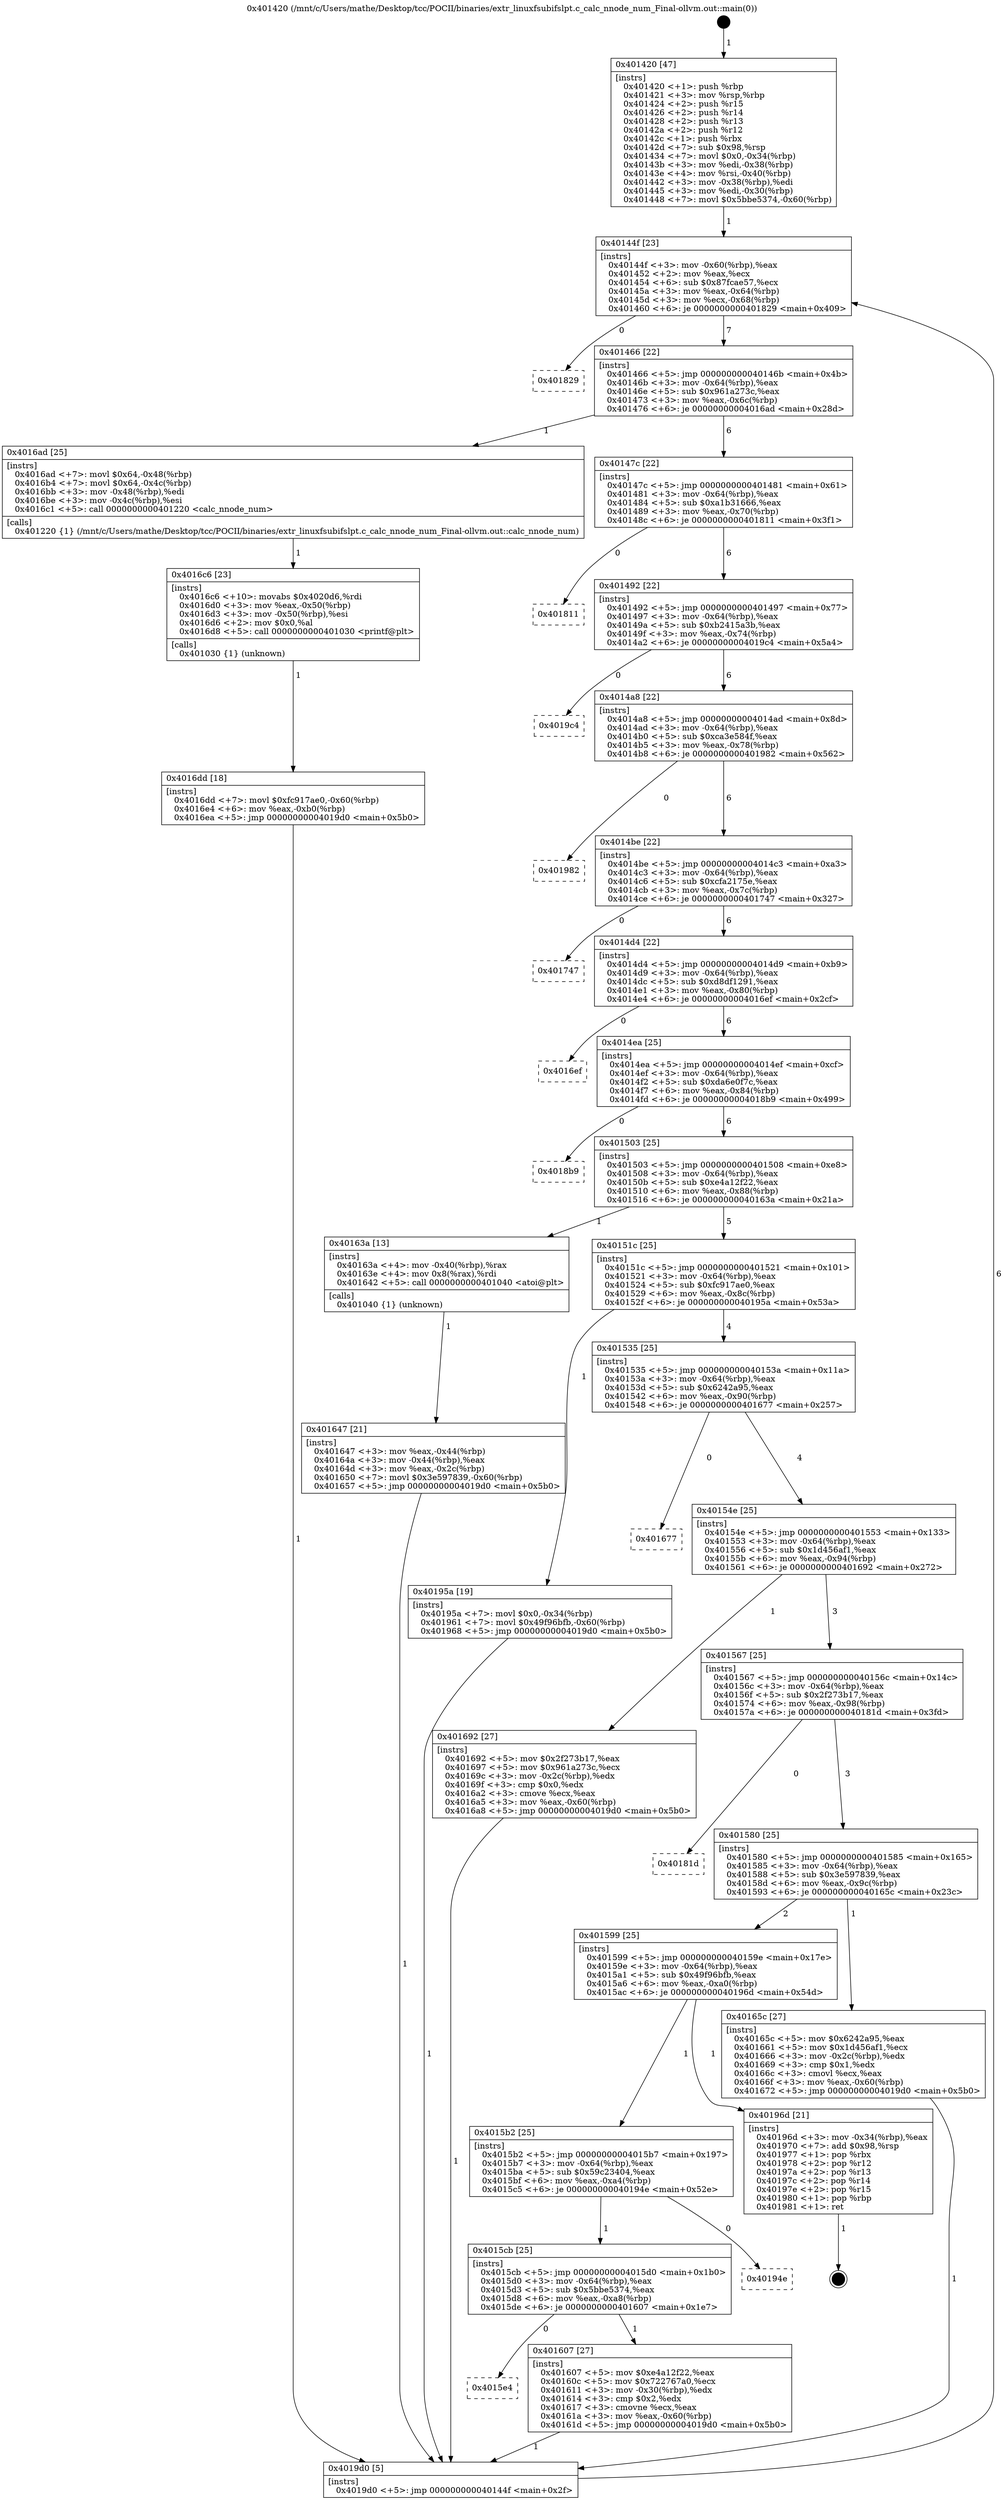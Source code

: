 digraph "0x401420" {
  label = "0x401420 (/mnt/c/Users/mathe/Desktop/tcc/POCII/binaries/extr_linuxfsubifslpt.c_calc_nnode_num_Final-ollvm.out::main(0))"
  labelloc = "t"
  node[shape=record]

  Entry [label="",width=0.3,height=0.3,shape=circle,fillcolor=black,style=filled]
  "0x40144f" [label="{
     0x40144f [23]\l
     | [instrs]\l
     &nbsp;&nbsp;0x40144f \<+3\>: mov -0x60(%rbp),%eax\l
     &nbsp;&nbsp;0x401452 \<+2\>: mov %eax,%ecx\l
     &nbsp;&nbsp;0x401454 \<+6\>: sub $0x87fcae57,%ecx\l
     &nbsp;&nbsp;0x40145a \<+3\>: mov %eax,-0x64(%rbp)\l
     &nbsp;&nbsp;0x40145d \<+3\>: mov %ecx,-0x68(%rbp)\l
     &nbsp;&nbsp;0x401460 \<+6\>: je 0000000000401829 \<main+0x409\>\l
  }"]
  "0x401829" [label="{
     0x401829\l
  }", style=dashed]
  "0x401466" [label="{
     0x401466 [22]\l
     | [instrs]\l
     &nbsp;&nbsp;0x401466 \<+5\>: jmp 000000000040146b \<main+0x4b\>\l
     &nbsp;&nbsp;0x40146b \<+3\>: mov -0x64(%rbp),%eax\l
     &nbsp;&nbsp;0x40146e \<+5\>: sub $0x961a273c,%eax\l
     &nbsp;&nbsp;0x401473 \<+3\>: mov %eax,-0x6c(%rbp)\l
     &nbsp;&nbsp;0x401476 \<+6\>: je 00000000004016ad \<main+0x28d\>\l
  }"]
  Exit [label="",width=0.3,height=0.3,shape=circle,fillcolor=black,style=filled,peripheries=2]
  "0x4016ad" [label="{
     0x4016ad [25]\l
     | [instrs]\l
     &nbsp;&nbsp;0x4016ad \<+7\>: movl $0x64,-0x48(%rbp)\l
     &nbsp;&nbsp;0x4016b4 \<+7\>: movl $0x64,-0x4c(%rbp)\l
     &nbsp;&nbsp;0x4016bb \<+3\>: mov -0x48(%rbp),%edi\l
     &nbsp;&nbsp;0x4016be \<+3\>: mov -0x4c(%rbp),%esi\l
     &nbsp;&nbsp;0x4016c1 \<+5\>: call 0000000000401220 \<calc_nnode_num\>\l
     | [calls]\l
     &nbsp;&nbsp;0x401220 \{1\} (/mnt/c/Users/mathe/Desktop/tcc/POCII/binaries/extr_linuxfsubifslpt.c_calc_nnode_num_Final-ollvm.out::calc_nnode_num)\l
  }"]
  "0x40147c" [label="{
     0x40147c [22]\l
     | [instrs]\l
     &nbsp;&nbsp;0x40147c \<+5\>: jmp 0000000000401481 \<main+0x61\>\l
     &nbsp;&nbsp;0x401481 \<+3\>: mov -0x64(%rbp),%eax\l
     &nbsp;&nbsp;0x401484 \<+5\>: sub $0xa1b31666,%eax\l
     &nbsp;&nbsp;0x401489 \<+3\>: mov %eax,-0x70(%rbp)\l
     &nbsp;&nbsp;0x40148c \<+6\>: je 0000000000401811 \<main+0x3f1\>\l
  }"]
  "0x4016dd" [label="{
     0x4016dd [18]\l
     | [instrs]\l
     &nbsp;&nbsp;0x4016dd \<+7\>: movl $0xfc917ae0,-0x60(%rbp)\l
     &nbsp;&nbsp;0x4016e4 \<+6\>: mov %eax,-0xb0(%rbp)\l
     &nbsp;&nbsp;0x4016ea \<+5\>: jmp 00000000004019d0 \<main+0x5b0\>\l
  }"]
  "0x401811" [label="{
     0x401811\l
  }", style=dashed]
  "0x401492" [label="{
     0x401492 [22]\l
     | [instrs]\l
     &nbsp;&nbsp;0x401492 \<+5\>: jmp 0000000000401497 \<main+0x77\>\l
     &nbsp;&nbsp;0x401497 \<+3\>: mov -0x64(%rbp),%eax\l
     &nbsp;&nbsp;0x40149a \<+5\>: sub $0xb2415a3b,%eax\l
     &nbsp;&nbsp;0x40149f \<+3\>: mov %eax,-0x74(%rbp)\l
     &nbsp;&nbsp;0x4014a2 \<+6\>: je 00000000004019c4 \<main+0x5a4\>\l
  }"]
  "0x4016c6" [label="{
     0x4016c6 [23]\l
     | [instrs]\l
     &nbsp;&nbsp;0x4016c6 \<+10\>: movabs $0x4020d6,%rdi\l
     &nbsp;&nbsp;0x4016d0 \<+3\>: mov %eax,-0x50(%rbp)\l
     &nbsp;&nbsp;0x4016d3 \<+3\>: mov -0x50(%rbp),%esi\l
     &nbsp;&nbsp;0x4016d6 \<+2\>: mov $0x0,%al\l
     &nbsp;&nbsp;0x4016d8 \<+5\>: call 0000000000401030 \<printf@plt\>\l
     | [calls]\l
     &nbsp;&nbsp;0x401030 \{1\} (unknown)\l
  }"]
  "0x4019c4" [label="{
     0x4019c4\l
  }", style=dashed]
  "0x4014a8" [label="{
     0x4014a8 [22]\l
     | [instrs]\l
     &nbsp;&nbsp;0x4014a8 \<+5\>: jmp 00000000004014ad \<main+0x8d\>\l
     &nbsp;&nbsp;0x4014ad \<+3\>: mov -0x64(%rbp),%eax\l
     &nbsp;&nbsp;0x4014b0 \<+5\>: sub $0xca3e584f,%eax\l
     &nbsp;&nbsp;0x4014b5 \<+3\>: mov %eax,-0x78(%rbp)\l
     &nbsp;&nbsp;0x4014b8 \<+6\>: je 0000000000401982 \<main+0x562\>\l
  }"]
  "0x401647" [label="{
     0x401647 [21]\l
     | [instrs]\l
     &nbsp;&nbsp;0x401647 \<+3\>: mov %eax,-0x44(%rbp)\l
     &nbsp;&nbsp;0x40164a \<+3\>: mov -0x44(%rbp),%eax\l
     &nbsp;&nbsp;0x40164d \<+3\>: mov %eax,-0x2c(%rbp)\l
     &nbsp;&nbsp;0x401650 \<+7\>: movl $0x3e597839,-0x60(%rbp)\l
     &nbsp;&nbsp;0x401657 \<+5\>: jmp 00000000004019d0 \<main+0x5b0\>\l
  }"]
  "0x401982" [label="{
     0x401982\l
  }", style=dashed]
  "0x4014be" [label="{
     0x4014be [22]\l
     | [instrs]\l
     &nbsp;&nbsp;0x4014be \<+5\>: jmp 00000000004014c3 \<main+0xa3\>\l
     &nbsp;&nbsp;0x4014c3 \<+3\>: mov -0x64(%rbp),%eax\l
     &nbsp;&nbsp;0x4014c6 \<+5\>: sub $0xcfa2175e,%eax\l
     &nbsp;&nbsp;0x4014cb \<+3\>: mov %eax,-0x7c(%rbp)\l
     &nbsp;&nbsp;0x4014ce \<+6\>: je 0000000000401747 \<main+0x327\>\l
  }"]
  "0x401420" [label="{
     0x401420 [47]\l
     | [instrs]\l
     &nbsp;&nbsp;0x401420 \<+1\>: push %rbp\l
     &nbsp;&nbsp;0x401421 \<+3\>: mov %rsp,%rbp\l
     &nbsp;&nbsp;0x401424 \<+2\>: push %r15\l
     &nbsp;&nbsp;0x401426 \<+2\>: push %r14\l
     &nbsp;&nbsp;0x401428 \<+2\>: push %r13\l
     &nbsp;&nbsp;0x40142a \<+2\>: push %r12\l
     &nbsp;&nbsp;0x40142c \<+1\>: push %rbx\l
     &nbsp;&nbsp;0x40142d \<+7\>: sub $0x98,%rsp\l
     &nbsp;&nbsp;0x401434 \<+7\>: movl $0x0,-0x34(%rbp)\l
     &nbsp;&nbsp;0x40143b \<+3\>: mov %edi,-0x38(%rbp)\l
     &nbsp;&nbsp;0x40143e \<+4\>: mov %rsi,-0x40(%rbp)\l
     &nbsp;&nbsp;0x401442 \<+3\>: mov -0x38(%rbp),%edi\l
     &nbsp;&nbsp;0x401445 \<+3\>: mov %edi,-0x30(%rbp)\l
     &nbsp;&nbsp;0x401448 \<+7\>: movl $0x5bbe5374,-0x60(%rbp)\l
  }"]
  "0x401747" [label="{
     0x401747\l
  }", style=dashed]
  "0x4014d4" [label="{
     0x4014d4 [22]\l
     | [instrs]\l
     &nbsp;&nbsp;0x4014d4 \<+5\>: jmp 00000000004014d9 \<main+0xb9\>\l
     &nbsp;&nbsp;0x4014d9 \<+3\>: mov -0x64(%rbp),%eax\l
     &nbsp;&nbsp;0x4014dc \<+5\>: sub $0xd8df1291,%eax\l
     &nbsp;&nbsp;0x4014e1 \<+3\>: mov %eax,-0x80(%rbp)\l
     &nbsp;&nbsp;0x4014e4 \<+6\>: je 00000000004016ef \<main+0x2cf\>\l
  }"]
  "0x4019d0" [label="{
     0x4019d0 [5]\l
     | [instrs]\l
     &nbsp;&nbsp;0x4019d0 \<+5\>: jmp 000000000040144f \<main+0x2f\>\l
  }"]
  "0x4016ef" [label="{
     0x4016ef\l
  }", style=dashed]
  "0x4014ea" [label="{
     0x4014ea [25]\l
     | [instrs]\l
     &nbsp;&nbsp;0x4014ea \<+5\>: jmp 00000000004014ef \<main+0xcf\>\l
     &nbsp;&nbsp;0x4014ef \<+3\>: mov -0x64(%rbp),%eax\l
     &nbsp;&nbsp;0x4014f2 \<+5\>: sub $0xda6e0f7c,%eax\l
     &nbsp;&nbsp;0x4014f7 \<+6\>: mov %eax,-0x84(%rbp)\l
     &nbsp;&nbsp;0x4014fd \<+6\>: je 00000000004018b9 \<main+0x499\>\l
  }"]
  "0x4015e4" [label="{
     0x4015e4\l
  }", style=dashed]
  "0x4018b9" [label="{
     0x4018b9\l
  }", style=dashed]
  "0x401503" [label="{
     0x401503 [25]\l
     | [instrs]\l
     &nbsp;&nbsp;0x401503 \<+5\>: jmp 0000000000401508 \<main+0xe8\>\l
     &nbsp;&nbsp;0x401508 \<+3\>: mov -0x64(%rbp),%eax\l
     &nbsp;&nbsp;0x40150b \<+5\>: sub $0xe4a12f22,%eax\l
     &nbsp;&nbsp;0x401510 \<+6\>: mov %eax,-0x88(%rbp)\l
     &nbsp;&nbsp;0x401516 \<+6\>: je 000000000040163a \<main+0x21a\>\l
  }"]
  "0x401607" [label="{
     0x401607 [27]\l
     | [instrs]\l
     &nbsp;&nbsp;0x401607 \<+5\>: mov $0xe4a12f22,%eax\l
     &nbsp;&nbsp;0x40160c \<+5\>: mov $0x722767a0,%ecx\l
     &nbsp;&nbsp;0x401611 \<+3\>: mov -0x30(%rbp),%edx\l
     &nbsp;&nbsp;0x401614 \<+3\>: cmp $0x2,%edx\l
     &nbsp;&nbsp;0x401617 \<+3\>: cmovne %ecx,%eax\l
     &nbsp;&nbsp;0x40161a \<+3\>: mov %eax,-0x60(%rbp)\l
     &nbsp;&nbsp;0x40161d \<+5\>: jmp 00000000004019d0 \<main+0x5b0\>\l
  }"]
  "0x40163a" [label="{
     0x40163a [13]\l
     | [instrs]\l
     &nbsp;&nbsp;0x40163a \<+4\>: mov -0x40(%rbp),%rax\l
     &nbsp;&nbsp;0x40163e \<+4\>: mov 0x8(%rax),%rdi\l
     &nbsp;&nbsp;0x401642 \<+5\>: call 0000000000401040 \<atoi@plt\>\l
     | [calls]\l
     &nbsp;&nbsp;0x401040 \{1\} (unknown)\l
  }"]
  "0x40151c" [label="{
     0x40151c [25]\l
     | [instrs]\l
     &nbsp;&nbsp;0x40151c \<+5\>: jmp 0000000000401521 \<main+0x101\>\l
     &nbsp;&nbsp;0x401521 \<+3\>: mov -0x64(%rbp),%eax\l
     &nbsp;&nbsp;0x401524 \<+5\>: sub $0xfc917ae0,%eax\l
     &nbsp;&nbsp;0x401529 \<+6\>: mov %eax,-0x8c(%rbp)\l
     &nbsp;&nbsp;0x40152f \<+6\>: je 000000000040195a \<main+0x53a\>\l
  }"]
  "0x4015cb" [label="{
     0x4015cb [25]\l
     | [instrs]\l
     &nbsp;&nbsp;0x4015cb \<+5\>: jmp 00000000004015d0 \<main+0x1b0\>\l
     &nbsp;&nbsp;0x4015d0 \<+3\>: mov -0x64(%rbp),%eax\l
     &nbsp;&nbsp;0x4015d3 \<+5\>: sub $0x5bbe5374,%eax\l
     &nbsp;&nbsp;0x4015d8 \<+6\>: mov %eax,-0xa8(%rbp)\l
     &nbsp;&nbsp;0x4015de \<+6\>: je 0000000000401607 \<main+0x1e7\>\l
  }"]
  "0x40195a" [label="{
     0x40195a [19]\l
     | [instrs]\l
     &nbsp;&nbsp;0x40195a \<+7\>: movl $0x0,-0x34(%rbp)\l
     &nbsp;&nbsp;0x401961 \<+7\>: movl $0x49f96bfb,-0x60(%rbp)\l
     &nbsp;&nbsp;0x401968 \<+5\>: jmp 00000000004019d0 \<main+0x5b0\>\l
  }"]
  "0x401535" [label="{
     0x401535 [25]\l
     | [instrs]\l
     &nbsp;&nbsp;0x401535 \<+5\>: jmp 000000000040153a \<main+0x11a\>\l
     &nbsp;&nbsp;0x40153a \<+3\>: mov -0x64(%rbp),%eax\l
     &nbsp;&nbsp;0x40153d \<+5\>: sub $0x6242a95,%eax\l
     &nbsp;&nbsp;0x401542 \<+6\>: mov %eax,-0x90(%rbp)\l
     &nbsp;&nbsp;0x401548 \<+6\>: je 0000000000401677 \<main+0x257\>\l
  }"]
  "0x40194e" [label="{
     0x40194e\l
  }", style=dashed]
  "0x401677" [label="{
     0x401677\l
  }", style=dashed]
  "0x40154e" [label="{
     0x40154e [25]\l
     | [instrs]\l
     &nbsp;&nbsp;0x40154e \<+5\>: jmp 0000000000401553 \<main+0x133\>\l
     &nbsp;&nbsp;0x401553 \<+3\>: mov -0x64(%rbp),%eax\l
     &nbsp;&nbsp;0x401556 \<+5\>: sub $0x1d456af1,%eax\l
     &nbsp;&nbsp;0x40155b \<+6\>: mov %eax,-0x94(%rbp)\l
     &nbsp;&nbsp;0x401561 \<+6\>: je 0000000000401692 \<main+0x272\>\l
  }"]
  "0x4015b2" [label="{
     0x4015b2 [25]\l
     | [instrs]\l
     &nbsp;&nbsp;0x4015b2 \<+5\>: jmp 00000000004015b7 \<main+0x197\>\l
     &nbsp;&nbsp;0x4015b7 \<+3\>: mov -0x64(%rbp),%eax\l
     &nbsp;&nbsp;0x4015ba \<+5\>: sub $0x59c23404,%eax\l
     &nbsp;&nbsp;0x4015bf \<+6\>: mov %eax,-0xa4(%rbp)\l
     &nbsp;&nbsp;0x4015c5 \<+6\>: je 000000000040194e \<main+0x52e\>\l
  }"]
  "0x401692" [label="{
     0x401692 [27]\l
     | [instrs]\l
     &nbsp;&nbsp;0x401692 \<+5\>: mov $0x2f273b17,%eax\l
     &nbsp;&nbsp;0x401697 \<+5\>: mov $0x961a273c,%ecx\l
     &nbsp;&nbsp;0x40169c \<+3\>: mov -0x2c(%rbp),%edx\l
     &nbsp;&nbsp;0x40169f \<+3\>: cmp $0x0,%edx\l
     &nbsp;&nbsp;0x4016a2 \<+3\>: cmove %ecx,%eax\l
     &nbsp;&nbsp;0x4016a5 \<+3\>: mov %eax,-0x60(%rbp)\l
     &nbsp;&nbsp;0x4016a8 \<+5\>: jmp 00000000004019d0 \<main+0x5b0\>\l
  }"]
  "0x401567" [label="{
     0x401567 [25]\l
     | [instrs]\l
     &nbsp;&nbsp;0x401567 \<+5\>: jmp 000000000040156c \<main+0x14c\>\l
     &nbsp;&nbsp;0x40156c \<+3\>: mov -0x64(%rbp),%eax\l
     &nbsp;&nbsp;0x40156f \<+5\>: sub $0x2f273b17,%eax\l
     &nbsp;&nbsp;0x401574 \<+6\>: mov %eax,-0x98(%rbp)\l
     &nbsp;&nbsp;0x40157a \<+6\>: je 000000000040181d \<main+0x3fd\>\l
  }"]
  "0x40196d" [label="{
     0x40196d [21]\l
     | [instrs]\l
     &nbsp;&nbsp;0x40196d \<+3\>: mov -0x34(%rbp),%eax\l
     &nbsp;&nbsp;0x401970 \<+7\>: add $0x98,%rsp\l
     &nbsp;&nbsp;0x401977 \<+1\>: pop %rbx\l
     &nbsp;&nbsp;0x401978 \<+2\>: pop %r12\l
     &nbsp;&nbsp;0x40197a \<+2\>: pop %r13\l
     &nbsp;&nbsp;0x40197c \<+2\>: pop %r14\l
     &nbsp;&nbsp;0x40197e \<+2\>: pop %r15\l
     &nbsp;&nbsp;0x401980 \<+1\>: pop %rbp\l
     &nbsp;&nbsp;0x401981 \<+1\>: ret\l
  }"]
  "0x40181d" [label="{
     0x40181d\l
  }", style=dashed]
  "0x401580" [label="{
     0x401580 [25]\l
     | [instrs]\l
     &nbsp;&nbsp;0x401580 \<+5\>: jmp 0000000000401585 \<main+0x165\>\l
     &nbsp;&nbsp;0x401585 \<+3\>: mov -0x64(%rbp),%eax\l
     &nbsp;&nbsp;0x401588 \<+5\>: sub $0x3e597839,%eax\l
     &nbsp;&nbsp;0x40158d \<+6\>: mov %eax,-0x9c(%rbp)\l
     &nbsp;&nbsp;0x401593 \<+6\>: je 000000000040165c \<main+0x23c\>\l
  }"]
  "0x401599" [label="{
     0x401599 [25]\l
     | [instrs]\l
     &nbsp;&nbsp;0x401599 \<+5\>: jmp 000000000040159e \<main+0x17e\>\l
     &nbsp;&nbsp;0x40159e \<+3\>: mov -0x64(%rbp),%eax\l
     &nbsp;&nbsp;0x4015a1 \<+5\>: sub $0x49f96bfb,%eax\l
     &nbsp;&nbsp;0x4015a6 \<+6\>: mov %eax,-0xa0(%rbp)\l
     &nbsp;&nbsp;0x4015ac \<+6\>: je 000000000040196d \<main+0x54d\>\l
  }"]
  "0x40165c" [label="{
     0x40165c [27]\l
     | [instrs]\l
     &nbsp;&nbsp;0x40165c \<+5\>: mov $0x6242a95,%eax\l
     &nbsp;&nbsp;0x401661 \<+5\>: mov $0x1d456af1,%ecx\l
     &nbsp;&nbsp;0x401666 \<+3\>: mov -0x2c(%rbp),%edx\l
     &nbsp;&nbsp;0x401669 \<+3\>: cmp $0x1,%edx\l
     &nbsp;&nbsp;0x40166c \<+3\>: cmovl %ecx,%eax\l
     &nbsp;&nbsp;0x40166f \<+3\>: mov %eax,-0x60(%rbp)\l
     &nbsp;&nbsp;0x401672 \<+5\>: jmp 00000000004019d0 \<main+0x5b0\>\l
  }"]
  Entry -> "0x401420" [label=" 1"]
  "0x40144f" -> "0x401829" [label=" 0"]
  "0x40144f" -> "0x401466" [label=" 7"]
  "0x40196d" -> Exit [label=" 1"]
  "0x401466" -> "0x4016ad" [label=" 1"]
  "0x401466" -> "0x40147c" [label=" 6"]
  "0x40195a" -> "0x4019d0" [label=" 1"]
  "0x40147c" -> "0x401811" [label=" 0"]
  "0x40147c" -> "0x401492" [label=" 6"]
  "0x4016dd" -> "0x4019d0" [label=" 1"]
  "0x401492" -> "0x4019c4" [label=" 0"]
  "0x401492" -> "0x4014a8" [label=" 6"]
  "0x4016c6" -> "0x4016dd" [label=" 1"]
  "0x4014a8" -> "0x401982" [label=" 0"]
  "0x4014a8" -> "0x4014be" [label=" 6"]
  "0x4016ad" -> "0x4016c6" [label=" 1"]
  "0x4014be" -> "0x401747" [label=" 0"]
  "0x4014be" -> "0x4014d4" [label=" 6"]
  "0x401692" -> "0x4019d0" [label=" 1"]
  "0x4014d4" -> "0x4016ef" [label=" 0"]
  "0x4014d4" -> "0x4014ea" [label=" 6"]
  "0x40165c" -> "0x4019d0" [label=" 1"]
  "0x4014ea" -> "0x4018b9" [label=" 0"]
  "0x4014ea" -> "0x401503" [label=" 6"]
  "0x401647" -> "0x4019d0" [label=" 1"]
  "0x401503" -> "0x40163a" [label=" 1"]
  "0x401503" -> "0x40151c" [label=" 5"]
  "0x40163a" -> "0x401647" [label=" 1"]
  "0x40151c" -> "0x40195a" [label=" 1"]
  "0x40151c" -> "0x401535" [label=" 4"]
  "0x401420" -> "0x40144f" [label=" 1"]
  "0x401535" -> "0x401677" [label=" 0"]
  "0x401535" -> "0x40154e" [label=" 4"]
  "0x401607" -> "0x4019d0" [label=" 1"]
  "0x40154e" -> "0x401692" [label=" 1"]
  "0x40154e" -> "0x401567" [label=" 3"]
  "0x4015cb" -> "0x401607" [label=" 1"]
  "0x401567" -> "0x40181d" [label=" 0"]
  "0x401567" -> "0x401580" [label=" 3"]
  "0x4019d0" -> "0x40144f" [label=" 6"]
  "0x401580" -> "0x40165c" [label=" 1"]
  "0x401580" -> "0x401599" [label=" 2"]
  "0x4015b2" -> "0x4015cb" [label=" 1"]
  "0x401599" -> "0x40196d" [label=" 1"]
  "0x401599" -> "0x4015b2" [label=" 1"]
  "0x4015cb" -> "0x4015e4" [label=" 0"]
  "0x4015b2" -> "0x40194e" [label=" 0"]
}
